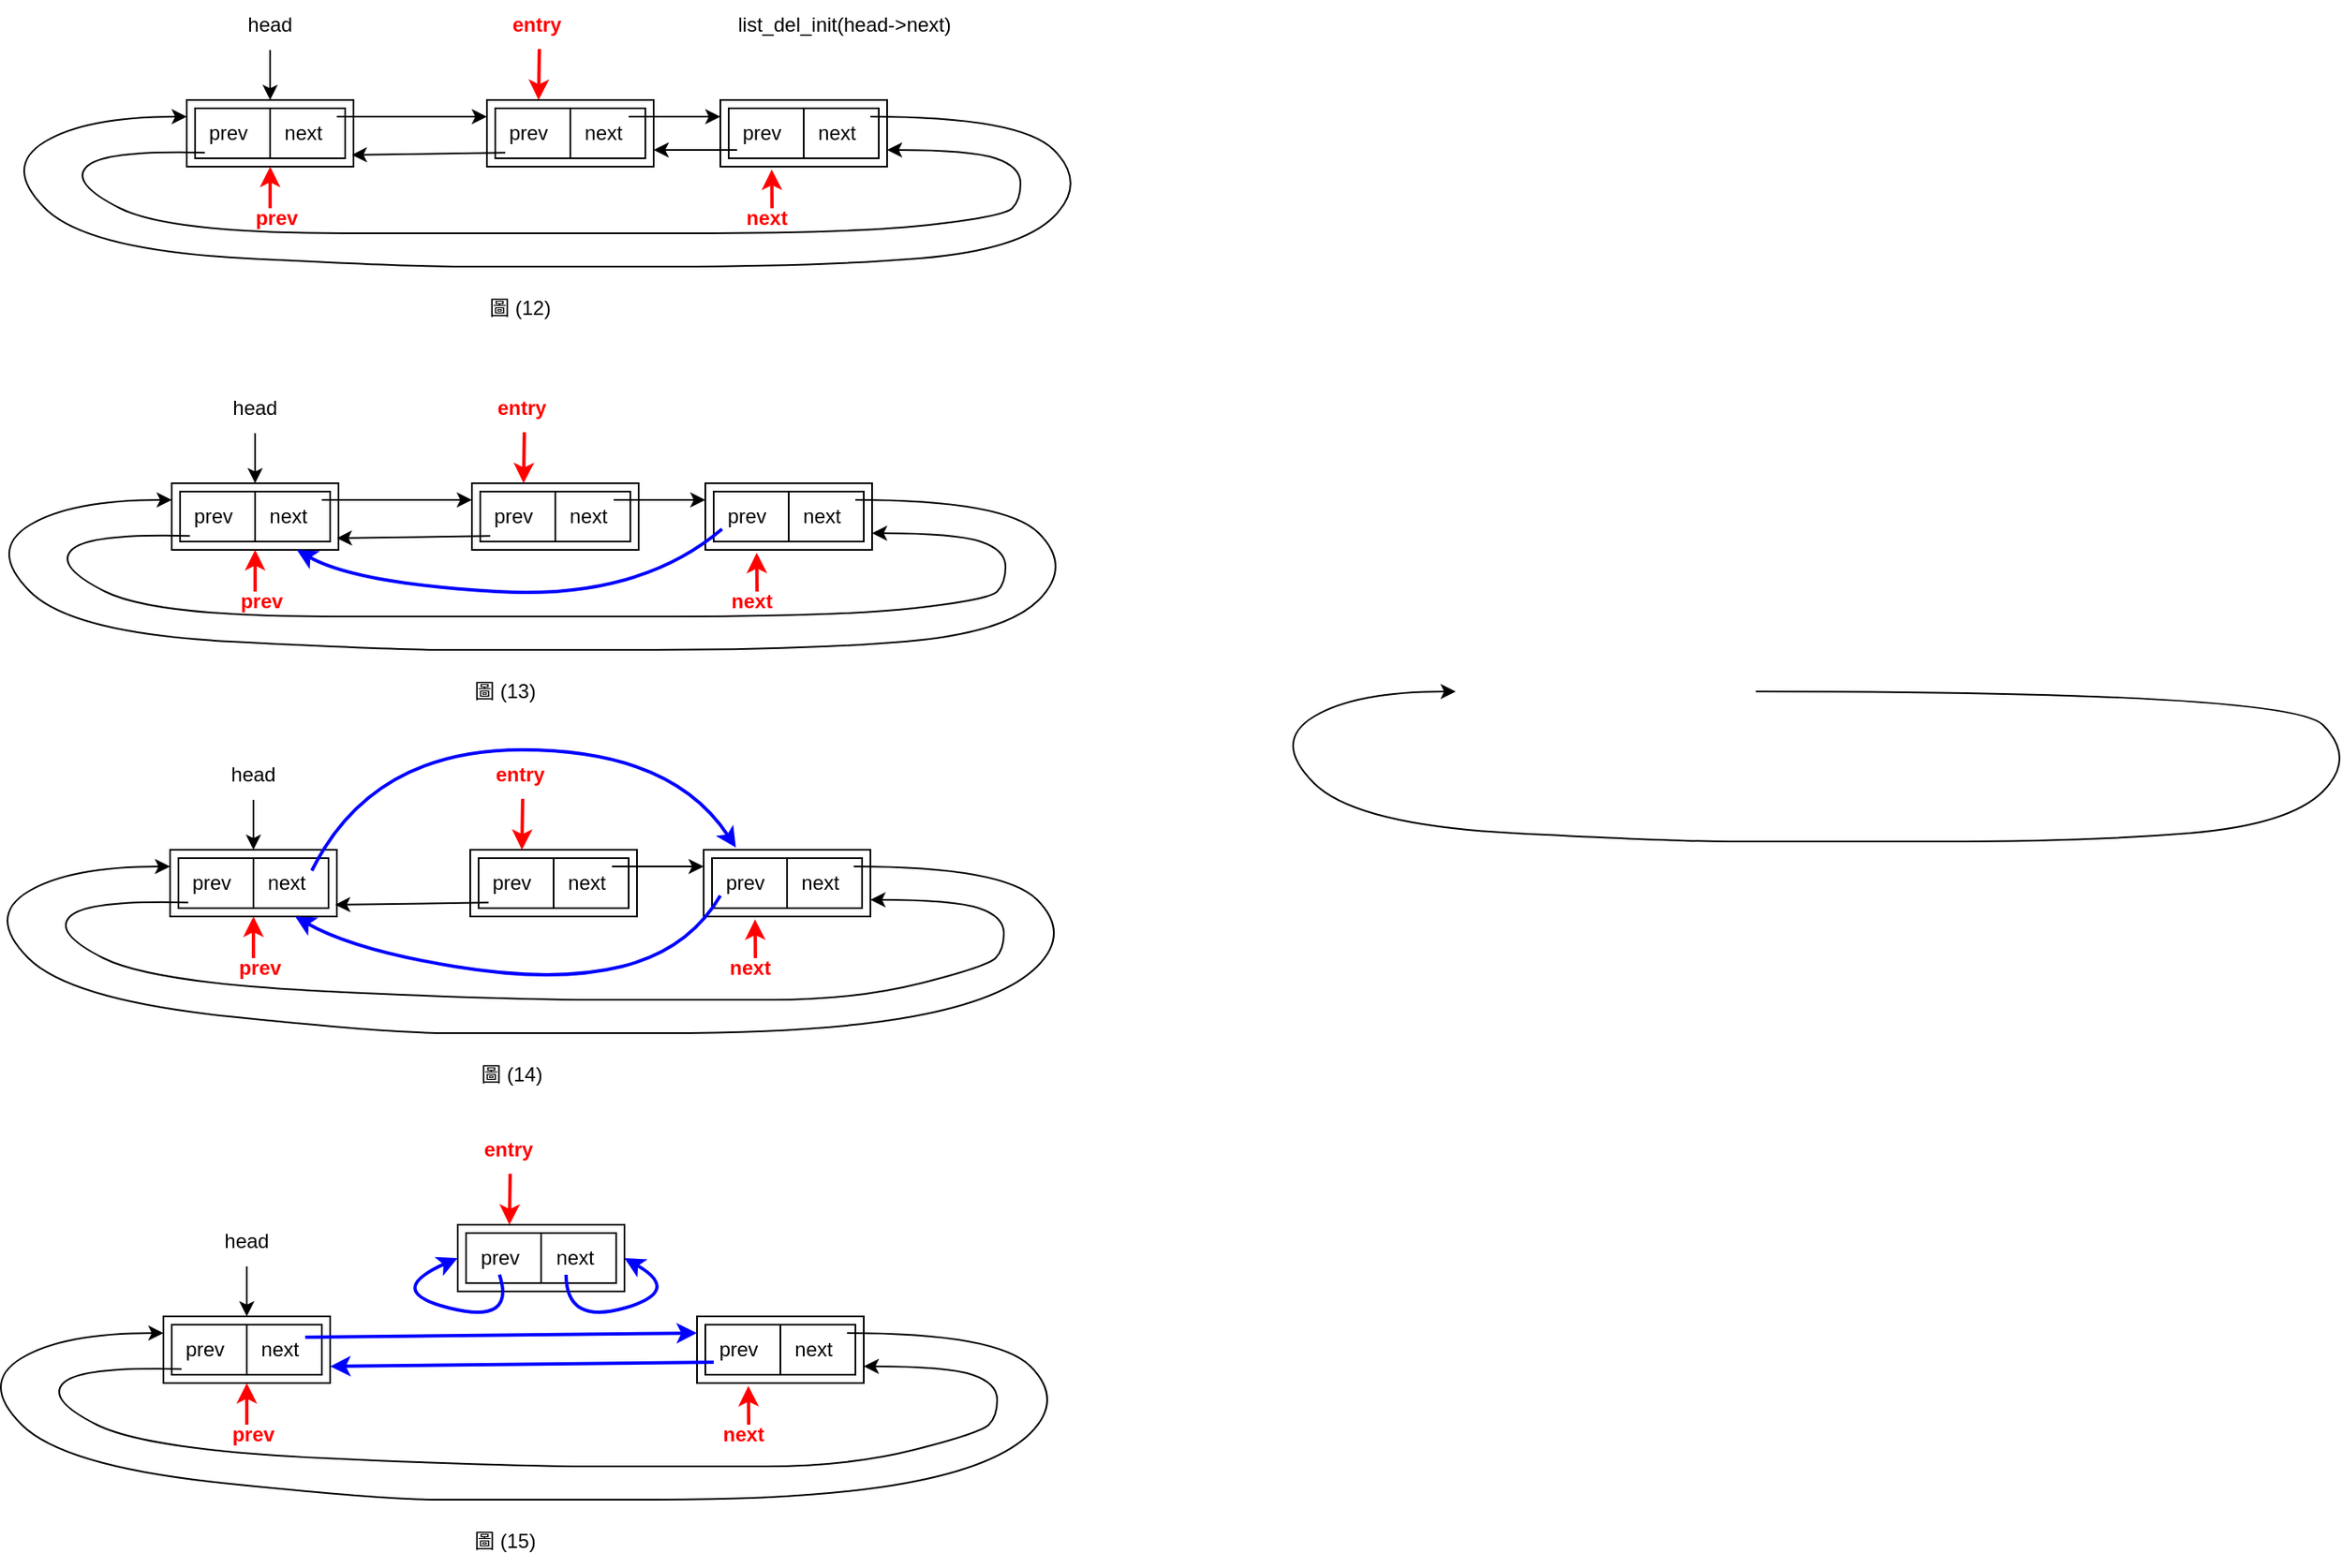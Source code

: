 <mxfile version="20.2.3" type="device"><diagram id="W5h0yVAcadwhPaYmEdNr" name="第 1 页"><mxGraphModel dx="865" dy="449" grid="1" gridSize="10" guides="1" tooltips="1" connect="1" arrows="1" fold="1" page="1" pageScale="1" pageWidth="827" pageHeight="1169" math="0" shadow="0"><root><mxCell id="0"/><mxCell id="1" parent="0"/><mxCell id="ujOswUZxS2Ph0ds_Xubp-6" value="" style="rounded=0;whiteSpace=wrap;html=1;" parent="1" vertex="1"><mxGeometry x="199" y="130" width="100" height="40" as="geometry"/></mxCell><mxCell id="ujOswUZxS2Ph0ds_Xubp-1" value="" style="rounded=0;whiteSpace=wrap;html=1;" parent="1" vertex="1"><mxGeometry x="204" y="135" width="45" height="30" as="geometry"/></mxCell><mxCell id="ujOswUZxS2Ph0ds_Xubp-2" value="prev" style="text;html=1;strokeColor=none;fillColor=none;align=center;verticalAlign=middle;whiteSpace=wrap;rounded=0;" parent="1" vertex="1"><mxGeometry x="209" y="135" width="30" height="30" as="geometry"/></mxCell><mxCell id="ujOswUZxS2Ph0ds_Xubp-5" value="head" style="text;html=1;strokeColor=none;fillColor=none;align=center;verticalAlign=middle;whiteSpace=wrap;rounded=0;" parent="1" vertex="1"><mxGeometry x="219" y="70" width="60" height="30" as="geometry"/></mxCell><mxCell id="ujOswUZxS2Ph0ds_Xubp-7" value="" style="endArrow=classic;html=1;rounded=0;exitX=0.5;exitY=1;exitDx=0;exitDy=0;entryX=0.5;entryY=0;entryDx=0;entryDy=0;" parent="1" source="ujOswUZxS2Ph0ds_Xubp-5" target="ujOswUZxS2Ph0ds_Xubp-6" edge="1"><mxGeometry width="50" height="50" relative="1" as="geometry"><mxPoint x="509" y="260" as="sourcePoint"/><mxPoint x="559" y="210" as="targetPoint"/></mxGeometry></mxCell><mxCell id="ujOswUZxS2Ph0ds_Xubp-8" value="" style="rounded=0;whiteSpace=wrap;html=1;" parent="1" vertex="1"><mxGeometry x="249" y="135" width="45" height="30" as="geometry"/></mxCell><mxCell id="ujOswUZxS2Ph0ds_Xubp-9" value="next" style="text;html=1;strokeColor=none;fillColor=none;align=center;verticalAlign=middle;whiteSpace=wrap;rounded=0;" parent="1" vertex="1"><mxGeometry x="254" y="135" width="30" height="30" as="geometry"/></mxCell><mxCell id="ujOswUZxS2Ph0ds_Xubp-10" value="" style="rounded=0;whiteSpace=wrap;html=1;" parent="1" vertex="1"><mxGeometry x="379" y="130" width="100" height="40" as="geometry"/></mxCell><mxCell id="ujOswUZxS2Ph0ds_Xubp-11" value="" style="rounded=0;whiteSpace=wrap;html=1;" parent="1" vertex="1"><mxGeometry x="384" y="135" width="45" height="30" as="geometry"/></mxCell><mxCell id="ujOswUZxS2Ph0ds_Xubp-12" value="prev" style="text;html=1;strokeColor=none;fillColor=none;align=center;verticalAlign=middle;whiteSpace=wrap;rounded=0;" parent="1" vertex="1"><mxGeometry x="389" y="135" width="30" height="30" as="geometry"/></mxCell><mxCell id="ujOswUZxS2Ph0ds_Xubp-13" value="" style="rounded=0;whiteSpace=wrap;html=1;" parent="1" vertex="1"><mxGeometry x="429" y="135" width="45" height="30" as="geometry"/></mxCell><mxCell id="ujOswUZxS2Ph0ds_Xubp-14" value="next" style="text;html=1;strokeColor=none;fillColor=none;align=center;verticalAlign=middle;whiteSpace=wrap;rounded=0;" parent="1" vertex="1"><mxGeometry x="434" y="135" width="30" height="30" as="geometry"/></mxCell><mxCell id="ujOswUZxS2Ph0ds_Xubp-17" value="" style="rounded=0;whiteSpace=wrap;html=1;" parent="1" vertex="1"><mxGeometry x="519" y="130" width="100" height="40" as="geometry"/></mxCell><mxCell id="ujOswUZxS2Ph0ds_Xubp-18" value="" style="rounded=0;whiteSpace=wrap;html=1;" parent="1" vertex="1"><mxGeometry x="524" y="135" width="45" height="30" as="geometry"/></mxCell><mxCell id="ujOswUZxS2Ph0ds_Xubp-19" value="prev" style="text;html=1;strokeColor=none;fillColor=none;align=center;verticalAlign=middle;whiteSpace=wrap;rounded=0;" parent="1" vertex="1"><mxGeometry x="529" y="135" width="30" height="30" as="geometry"/></mxCell><mxCell id="ujOswUZxS2Ph0ds_Xubp-20" value="" style="rounded=0;whiteSpace=wrap;html=1;" parent="1" vertex="1"><mxGeometry x="569" y="135" width="45" height="30" as="geometry"/></mxCell><mxCell id="ujOswUZxS2Ph0ds_Xubp-21" value="next" style="text;html=1;strokeColor=none;fillColor=none;align=center;verticalAlign=middle;whiteSpace=wrap;rounded=0;" parent="1" vertex="1"><mxGeometry x="574" y="135" width="30" height="30" as="geometry"/></mxCell><mxCell id="ujOswUZxS2Ph0ds_Xubp-25" value="" style="endArrow=classic;html=1;rounded=0;" parent="1" edge="1"><mxGeometry width="50" height="50" relative="1" as="geometry"><mxPoint x="289" y="140" as="sourcePoint"/><mxPoint x="379" y="140" as="targetPoint"/></mxGeometry></mxCell><mxCell id="ujOswUZxS2Ph0ds_Xubp-26" value="" style="endArrow=classic;html=1;rounded=0;" parent="1" edge="1"><mxGeometry width="50" height="50" relative="1" as="geometry"><mxPoint x="464" y="140" as="sourcePoint"/><mxPoint x="519" y="140" as="targetPoint"/></mxGeometry></mxCell><mxCell id="ujOswUZxS2Ph0ds_Xubp-27" value="" style="endArrow=classic;html=1;rounded=0;entryX=0.99;entryY=0.825;entryDx=0;entryDy=0;entryPerimeter=0;exitX=0.033;exitY=0.889;exitDx=0;exitDy=0;exitPerimeter=0;" parent="1" source="ujOswUZxS2Ph0ds_Xubp-12" target="ujOswUZxS2Ph0ds_Xubp-6" edge="1"><mxGeometry width="50" height="50" relative="1" as="geometry"><mxPoint x="379" y="140" as="sourcePoint"/><mxPoint x="429" y="90" as="targetPoint"/></mxGeometry></mxCell><mxCell id="ujOswUZxS2Ph0ds_Xubp-30" value="" style="endArrow=classic;html=1;rounded=0;entryX=1;entryY=0.75;entryDx=0;entryDy=0;exitX=0;exitY=0.833;exitDx=0;exitDy=0;exitPerimeter=0;" parent="1" source="ujOswUZxS2Ph0ds_Xubp-19" target="ujOswUZxS2Ph0ds_Xubp-10" edge="1"><mxGeometry width="50" height="50" relative="1" as="geometry"><mxPoint x="379" y="140" as="sourcePoint"/><mxPoint x="429" y="90" as="targetPoint"/></mxGeometry></mxCell><mxCell id="ujOswUZxS2Ph0ds_Xubp-31" value="" style="curved=1;endArrow=classic;html=1;rounded=0;exitX=0.889;exitY=0.167;exitDx=0;exitDy=0;exitPerimeter=0;entryX=0;entryY=0.25;entryDx=0;entryDy=0;" parent="1" source="ujOswUZxS2Ph0ds_Xubp-20" target="ujOswUZxS2Ph0ds_Xubp-6" edge="1"><mxGeometry width="50" height="50" relative="1" as="geometry"><mxPoint x="379" y="140" as="sourcePoint"/><mxPoint x="429" y="90" as="targetPoint"/><Array as="points"><mxPoint x="699" y="140"/><mxPoint x="739" y="180"/><mxPoint x="699" y="220"/><mxPoint x="579" y="230"/><mxPoint x="399" y="230"/><mxPoint x="329" y="230"/><mxPoint x="139" y="220"/><mxPoint x="89" y="170"/><mxPoint x="139" y="140"/></Array></mxGeometry></mxCell><mxCell id="ujOswUZxS2Ph0ds_Xubp-32" value="" style="curved=1;endArrow=classic;html=1;rounded=0;exitX=0.029;exitY=0.886;exitDx=0;exitDy=0;exitPerimeter=0;entryX=1;entryY=0.75;entryDx=0;entryDy=0;" parent="1" source="ujOswUZxS2Ph0ds_Xubp-2" target="ujOswUZxS2Ph0ds_Xubp-17" edge="1"><mxGeometry width="50" height="50" relative="1" as="geometry"><mxPoint x="379" y="70" as="sourcePoint"/><mxPoint x="429" y="20" as="targetPoint"/><Array as="points"><mxPoint x="149" y="160"/><mxPoint x="129" y="180"/><mxPoint x="189" y="210"/><mxPoint x="399" y="210"/><mxPoint x="599" y="210"/><mxPoint x="689" y="200"/><mxPoint x="699" y="190"/><mxPoint x="699" y="170"/><mxPoint x="669" y="160"/></Array></mxGeometry></mxCell><mxCell id="ujOswUZxS2Ph0ds_Xubp-33" value="圖 (12)" style="text;html=1;strokeColor=none;fillColor=none;align=center;verticalAlign=middle;whiteSpace=wrap;rounded=0;" parent="1" vertex="1"><mxGeometry x="369" y="240" width="60" height="30" as="geometry"/></mxCell><mxCell id="ujOswUZxS2Ph0ds_Xubp-230" value="" style="curved=1;endArrow=classic;html=1;rounded=0;exitX=0.889;exitY=0.167;exitDx=0;exitDy=0;exitPerimeter=0;entryX=0;entryY=0.25;entryDx=0;entryDy=0;" parent="1" source="ujOswUZxS2Ph0ds_Xubp-223" edge="1"><mxGeometry width="50" height="50" relative="1" as="geometry"><mxPoint x="1140" y="485" as="sourcePoint"/><mxPoint x="960" y="485" as="targetPoint"/><Array as="points"><mxPoint x="1460" y="485"/><mxPoint x="1500" y="525"/><mxPoint x="1460" y="565"/><mxPoint x="1340" y="575"/><mxPoint x="1160" y="575"/><mxPoint x="1090" y="575"/><mxPoint x="900" y="565"/><mxPoint x="850" y="515"/><mxPoint x="900" y="485"/></Array></mxGeometry></mxCell><mxCell id="tmZPpypBwJHdETyt1OTC-1" value="&lt;font color=&quot;#ff0000&quot;&gt;&lt;b&gt;entry&lt;/b&gt;&lt;/font&gt;" style="text;html=1;strokeColor=none;fillColor=none;align=center;verticalAlign=middle;whiteSpace=wrap;rounded=0;" vertex="1" parent="1"><mxGeometry x="379" y="70" width="60" height="30" as="geometry"/></mxCell><mxCell id="tmZPpypBwJHdETyt1OTC-2" value="" style="endArrow=classic;html=1;rounded=0;fontColor=#FF0000;strokeWidth=2;strokeColor=#FF0000;exitX=0.524;exitY=0.98;exitDx=0;exitDy=0;exitPerimeter=0;" edge="1" parent="1" source="tmZPpypBwJHdETyt1OTC-1"><mxGeometry width="50" height="50" relative="1" as="geometry"><mxPoint x="340" y="140" as="sourcePoint"/><mxPoint x="410" y="130" as="targetPoint"/></mxGeometry></mxCell><mxCell id="tmZPpypBwJHdETyt1OTC-33" value="&lt;font color=&quot;#ff0000&quot;&gt;&lt;b&gt;prev&lt;/b&gt;&lt;/font&gt;" style="text;html=1;strokeColor=none;fillColor=none;align=center;verticalAlign=middle;whiteSpace=wrap;rounded=0;" vertex="1" parent="1"><mxGeometry x="223" y="186" width="60" height="30" as="geometry"/></mxCell><mxCell id="tmZPpypBwJHdETyt1OTC-34" value="" style="endArrow=classic;html=1;rounded=0;fontColor=#FF0000;strokeColor=#FF0000;strokeWidth=2;entryX=0.5;entryY=1;entryDx=0;entryDy=0;" edge="1" parent="1" target="ujOswUZxS2Ph0ds_Xubp-6"><mxGeometry width="50" height="50" relative="1" as="geometry"><mxPoint x="249" y="195" as="sourcePoint"/><mxPoint x="390" y="170" as="targetPoint"/></mxGeometry></mxCell><mxCell id="tmZPpypBwJHdETyt1OTC-35" value="&lt;font color=&quot;#ff0000&quot;&gt;&lt;b&gt;next&lt;/b&gt;&lt;/font&gt;" style="text;html=1;strokeColor=none;fillColor=none;align=center;verticalAlign=middle;whiteSpace=wrap;rounded=0;" vertex="1" parent="1"><mxGeometry x="516.5" y="186" width="60" height="30" as="geometry"/></mxCell><mxCell id="tmZPpypBwJHdETyt1OTC-36" value="" style="endArrow=classic;html=1;rounded=0;fontColor=#FF0000;strokeColor=#FF0000;strokeWidth=2;entryX=0.308;entryY=1.044;entryDx=0;entryDy=0;entryPerimeter=0;" edge="1" parent="1" target="ujOswUZxS2Ph0ds_Xubp-17"><mxGeometry width="50" height="50" relative="1" as="geometry"><mxPoint x="550" y="195" as="sourcePoint"/><mxPoint x="340" y="130" as="targetPoint"/></mxGeometry></mxCell><mxCell id="tmZPpypBwJHdETyt1OTC-37" value="" style="rounded=0;whiteSpace=wrap;html=1;" vertex="1" parent="1"><mxGeometry x="190" y="360" width="100" height="40" as="geometry"/></mxCell><mxCell id="tmZPpypBwJHdETyt1OTC-38" value="" style="rounded=0;whiteSpace=wrap;html=1;" vertex="1" parent="1"><mxGeometry x="195" y="365" width="45" height="30" as="geometry"/></mxCell><mxCell id="tmZPpypBwJHdETyt1OTC-39" value="prev" style="text;html=1;strokeColor=none;fillColor=none;align=center;verticalAlign=middle;whiteSpace=wrap;rounded=0;" vertex="1" parent="1"><mxGeometry x="200" y="365" width="30" height="30" as="geometry"/></mxCell><mxCell id="tmZPpypBwJHdETyt1OTC-40" value="head" style="text;html=1;strokeColor=none;fillColor=none;align=center;verticalAlign=middle;whiteSpace=wrap;rounded=0;" vertex="1" parent="1"><mxGeometry x="210" y="300" width="60" height="30" as="geometry"/></mxCell><mxCell id="tmZPpypBwJHdETyt1OTC-41" value="" style="endArrow=classic;html=1;rounded=0;exitX=0.5;exitY=1;exitDx=0;exitDy=0;entryX=0.5;entryY=0;entryDx=0;entryDy=0;" edge="1" source="tmZPpypBwJHdETyt1OTC-40" target="tmZPpypBwJHdETyt1OTC-37" parent="1"><mxGeometry width="50" height="50" relative="1" as="geometry"><mxPoint x="500" y="490" as="sourcePoint"/><mxPoint x="550" y="440" as="targetPoint"/></mxGeometry></mxCell><mxCell id="tmZPpypBwJHdETyt1OTC-42" value="" style="rounded=0;whiteSpace=wrap;html=1;" vertex="1" parent="1"><mxGeometry x="240" y="365" width="45" height="30" as="geometry"/></mxCell><mxCell id="tmZPpypBwJHdETyt1OTC-43" value="next" style="text;html=1;strokeColor=none;fillColor=none;align=center;verticalAlign=middle;whiteSpace=wrap;rounded=0;" vertex="1" parent="1"><mxGeometry x="245" y="365" width="30" height="30" as="geometry"/></mxCell><mxCell id="tmZPpypBwJHdETyt1OTC-44" value="" style="rounded=0;whiteSpace=wrap;html=1;" vertex="1" parent="1"><mxGeometry x="370" y="360" width="100" height="40" as="geometry"/></mxCell><mxCell id="tmZPpypBwJHdETyt1OTC-45" value="" style="rounded=0;whiteSpace=wrap;html=1;" vertex="1" parent="1"><mxGeometry x="375" y="365" width="45" height="30" as="geometry"/></mxCell><mxCell id="tmZPpypBwJHdETyt1OTC-46" value="prev" style="text;html=1;strokeColor=none;fillColor=none;align=center;verticalAlign=middle;whiteSpace=wrap;rounded=0;" vertex="1" parent="1"><mxGeometry x="380" y="365" width="30" height="30" as="geometry"/></mxCell><mxCell id="tmZPpypBwJHdETyt1OTC-47" value="" style="rounded=0;whiteSpace=wrap;html=1;" vertex="1" parent="1"><mxGeometry x="420" y="365" width="45" height="30" as="geometry"/></mxCell><mxCell id="tmZPpypBwJHdETyt1OTC-48" value="next" style="text;html=1;strokeColor=none;fillColor=none;align=center;verticalAlign=middle;whiteSpace=wrap;rounded=0;" vertex="1" parent="1"><mxGeometry x="425" y="365" width="30" height="30" as="geometry"/></mxCell><mxCell id="tmZPpypBwJHdETyt1OTC-49" value="" style="rounded=0;whiteSpace=wrap;html=1;" vertex="1" parent="1"><mxGeometry x="510" y="360" width="100" height="40" as="geometry"/></mxCell><mxCell id="tmZPpypBwJHdETyt1OTC-50" value="" style="rounded=0;whiteSpace=wrap;html=1;" vertex="1" parent="1"><mxGeometry x="515" y="365" width="45" height="30" as="geometry"/></mxCell><mxCell id="tmZPpypBwJHdETyt1OTC-51" value="prev" style="text;html=1;strokeColor=none;fillColor=none;align=center;verticalAlign=middle;whiteSpace=wrap;rounded=0;" vertex="1" parent="1"><mxGeometry x="520" y="365" width="30" height="30" as="geometry"/></mxCell><mxCell id="tmZPpypBwJHdETyt1OTC-52" value="" style="rounded=0;whiteSpace=wrap;html=1;" vertex="1" parent="1"><mxGeometry x="560" y="365" width="45" height="30" as="geometry"/></mxCell><mxCell id="tmZPpypBwJHdETyt1OTC-53" value="next" style="text;html=1;strokeColor=none;fillColor=none;align=center;verticalAlign=middle;whiteSpace=wrap;rounded=0;" vertex="1" parent="1"><mxGeometry x="565" y="365" width="30" height="30" as="geometry"/></mxCell><mxCell id="tmZPpypBwJHdETyt1OTC-54" value="" style="endArrow=classic;html=1;rounded=0;" edge="1" parent="1"><mxGeometry width="50" height="50" relative="1" as="geometry"><mxPoint x="280" y="370" as="sourcePoint"/><mxPoint x="370" y="370" as="targetPoint"/></mxGeometry></mxCell><mxCell id="tmZPpypBwJHdETyt1OTC-55" value="" style="endArrow=classic;html=1;rounded=0;" edge="1" parent="1"><mxGeometry width="50" height="50" relative="1" as="geometry"><mxPoint x="455" y="370" as="sourcePoint"/><mxPoint x="510" y="370" as="targetPoint"/></mxGeometry></mxCell><mxCell id="tmZPpypBwJHdETyt1OTC-56" value="" style="endArrow=classic;html=1;rounded=0;entryX=0.99;entryY=0.825;entryDx=0;entryDy=0;entryPerimeter=0;exitX=0.033;exitY=0.889;exitDx=0;exitDy=0;exitPerimeter=0;" edge="1" source="tmZPpypBwJHdETyt1OTC-46" target="tmZPpypBwJHdETyt1OTC-37" parent="1"><mxGeometry width="50" height="50" relative="1" as="geometry"><mxPoint x="370" y="370" as="sourcePoint"/><mxPoint x="420" y="320" as="targetPoint"/></mxGeometry></mxCell><mxCell id="tmZPpypBwJHdETyt1OTC-58" value="" style="curved=1;endArrow=classic;html=1;rounded=0;exitX=0.889;exitY=0.167;exitDx=0;exitDy=0;exitPerimeter=0;entryX=0;entryY=0.25;entryDx=0;entryDy=0;" edge="1" source="tmZPpypBwJHdETyt1OTC-52" target="tmZPpypBwJHdETyt1OTC-37" parent="1"><mxGeometry width="50" height="50" relative="1" as="geometry"><mxPoint x="370" y="370" as="sourcePoint"/><mxPoint x="420" y="320" as="targetPoint"/><Array as="points"><mxPoint x="690" y="370"/><mxPoint x="730" y="410"/><mxPoint x="690" y="450"/><mxPoint x="570" y="460"/><mxPoint x="390" y="460"/><mxPoint x="320" y="460"/><mxPoint x="130" y="450"/><mxPoint x="80" y="400"/><mxPoint x="130" y="370"/></Array></mxGeometry></mxCell><mxCell id="tmZPpypBwJHdETyt1OTC-59" value="" style="curved=1;endArrow=classic;html=1;rounded=0;exitX=0.029;exitY=0.886;exitDx=0;exitDy=0;exitPerimeter=0;entryX=1;entryY=0.75;entryDx=0;entryDy=0;" edge="1" source="tmZPpypBwJHdETyt1OTC-39" target="tmZPpypBwJHdETyt1OTC-49" parent="1"><mxGeometry width="50" height="50" relative="1" as="geometry"><mxPoint x="370" y="300" as="sourcePoint"/><mxPoint x="420" y="250" as="targetPoint"/><Array as="points"><mxPoint x="140" y="390"/><mxPoint x="120" y="410"/><mxPoint x="180" y="440"/><mxPoint x="390" y="440"/><mxPoint x="590" y="440"/><mxPoint x="680" y="430"/><mxPoint x="690" y="420"/><mxPoint x="690" y="400"/><mxPoint x="660" y="390"/></Array></mxGeometry></mxCell><mxCell id="tmZPpypBwJHdETyt1OTC-60" value="圖 (13)" style="text;html=1;strokeColor=none;fillColor=none;align=center;verticalAlign=middle;whiteSpace=wrap;rounded=0;" vertex="1" parent="1"><mxGeometry x="360" y="470" width="60" height="30" as="geometry"/></mxCell><mxCell id="tmZPpypBwJHdETyt1OTC-61" value="&lt;font color=&quot;#ff0000&quot;&gt;&lt;b&gt;entry&lt;/b&gt;&lt;/font&gt;" style="text;html=1;strokeColor=none;fillColor=none;align=center;verticalAlign=middle;whiteSpace=wrap;rounded=0;" vertex="1" parent="1"><mxGeometry x="370" y="300" width="60" height="30" as="geometry"/></mxCell><mxCell id="tmZPpypBwJHdETyt1OTC-62" value="" style="endArrow=classic;html=1;rounded=0;fontColor=#FF0000;strokeWidth=2;strokeColor=#FF0000;exitX=0.524;exitY=0.98;exitDx=0;exitDy=0;exitPerimeter=0;" edge="1" source="tmZPpypBwJHdETyt1OTC-61" parent="1"><mxGeometry width="50" height="50" relative="1" as="geometry"><mxPoint x="331" y="370" as="sourcePoint"/><mxPoint x="401" y="360" as="targetPoint"/></mxGeometry></mxCell><mxCell id="tmZPpypBwJHdETyt1OTC-63" value="&lt;font color=&quot;#ff0000&quot;&gt;&lt;b&gt;prev&lt;/b&gt;&lt;/font&gt;" style="text;html=1;strokeColor=none;fillColor=none;align=center;verticalAlign=middle;whiteSpace=wrap;rounded=0;" vertex="1" parent="1"><mxGeometry x="214" y="416" width="60" height="30" as="geometry"/></mxCell><mxCell id="tmZPpypBwJHdETyt1OTC-64" value="" style="endArrow=classic;html=1;rounded=0;fontColor=#FF0000;strokeColor=#FF0000;strokeWidth=2;entryX=0.5;entryY=1;entryDx=0;entryDy=0;" edge="1" target="tmZPpypBwJHdETyt1OTC-37" parent="1"><mxGeometry width="50" height="50" relative="1" as="geometry"><mxPoint x="240" y="425" as="sourcePoint"/><mxPoint x="381" y="400" as="targetPoint"/></mxGeometry></mxCell><mxCell id="tmZPpypBwJHdETyt1OTC-65" value="&lt;font color=&quot;#ff0000&quot;&gt;&lt;b&gt;next&lt;/b&gt;&lt;/font&gt;" style="text;html=1;strokeColor=none;fillColor=none;align=center;verticalAlign=middle;whiteSpace=wrap;rounded=0;" vertex="1" parent="1"><mxGeometry x="507.5" y="416" width="60" height="30" as="geometry"/></mxCell><mxCell id="tmZPpypBwJHdETyt1OTC-66" value="" style="endArrow=classic;html=1;rounded=0;fontColor=#FF0000;strokeColor=#FF0000;strokeWidth=2;entryX=0.308;entryY=1.044;entryDx=0;entryDy=0;entryPerimeter=0;" edge="1" target="tmZPpypBwJHdETyt1OTC-49" parent="1"><mxGeometry width="50" height="50" relative="1" as="geometry"><mxPoint x="541" y="425" as="sourcePoint"/><mxPoint x="331" y="360" as="targetPoint"/></mxGeometry></mxCell><mxCell id="tmZPpypBwJHdETyt1OTC-67" value="" style="curved=1;endArrow=classic;html=1;rounded=0;fontColor=#FF0000;strokeColor=#0000FF;strokeWidth=2;exitX=0;exitY=0.75;exitDx=0;exitDy=0;entryX=0.75;entryY=1;entryDx=0;entryDy=0;" edge="1" parent="1" source="tmZPpypBwJHdETyt1OTC-51" target="tmZPpypBwJHdETyt1OTC-37"><mxGeometry width="50" height="50" relative="1" as="geometry"><mxPoint x="380" y="460" as="sourcePoint"/><mxPoint x="430" y="410" as="targetPoint"/><Array as="points"><mxPoint x="470" y="430"/><mxPoint x="300" y="420"/></Array></mxGeometry></mxCell><mxCell id="tmZPpypBwJHdETyt1OTC-68" value="" style="rounded=0;whiteSpace=wrap;html=1;" vertex="1" parent="1"><mxGeometry x="189" y="580" width="100" height="40" as="geometry"/></mxCell><mxCell id="tmZPpypBwJHdETyt1OTC-69" value="" style="rounded=0;whiteSpace=wrap;html=1;" vertex="1" parent="1"><mxGeometry x="194" y="585" width="45" height="30" as="geometry"/></mxCell><mxCell id="tmZPpypBwJHdETyt1OTC-70" value="prev" style="text;html=1;strokeColor=none;fillColor=none;align=center;verticalAlign=middle;whiteSpace=wrap;rounded=0;" vertex="1" parent="1"><mxGeometry x="199" y="585" width="30" height="30" as="geometry"/></mxCell><mxCell id="tmZPpypBwJHdETyt1OTC-71" value="head" style="text;html=1;strokeColor=none;fillColor=none;align=center;verticalAlign=middle;whiteSpace=wrap;rounded=0;" vertex="1" parent="1"><mxGeometry x="209" y="520" width="60" height="30" as="geometry"/></mxCell><mxCell id="tmZPpypBwJHdETyt1OTC-72" value="" style="endArrow=classic;html=1;rounded=0;exitX=0.5;exitY=1;exitDx=0;exitDy=0;entryX=0.5;entryY=0;entryDx=0;entryDy=0;" edge="1" source="tmZPpypBwJHdETyt1OTC-71" target="tmZPpypBwJHdETyt1OTC-68" parent="1"><mxGeometry width="50" height="50" relative="1" as="geometry"><mxPoint x="499" y="710" as="sourcePoint"/><mxPoint x="549" y="660" as="targetPoint"/></mxGeometry></mxCell><mxCell id="tmZPpypBwJHdETyt1OTC-73" value="" style="rounded=0;whiteSpace=wrap;html=1;" vertex="1" parent="1"><mxGeometry x="239" y="585" width="45" height="30" as="geometry"/></mxCell><mxCell id="tmZPpypBwJHdETyt1OTC-74" value="next" style="text;html=1;strokeColor=none;fillColor=none;align=center;verticalAlign=middle;whiteSpace=wrap;rounded=0;" vertex="1" parent="1"><mxGeometry x="244" y="585" width="30" height="30" as="geometry"/></mxCell><mxCell id="tmZPpypBwJHdETyt1OTC-75" value="" style="rounded=0;whiteSpace=wrap;html=1;" vertex="1" parent="1"><mxGeometry x="369" y="580" width="100" height="40" as="geometry"/></mxCell><mxCell id="tmZPpypBwJHdETyt1OTC-76" value="" style="rounded=0;whiteSpace=wrap;html=1;" vertex="1" parent="1"><mxGeometry x="374" y="585" width="45" height="30" as="geometry"/></mxCell><mxCell id="tmZPpypBwJHdETyt1OTC-77" value="prev" style="text;html=1;strokeColor=none;fillColor=none;align=center;verticalAlign=middle;whiteSpace=wrap;rounded=0;" vertex="1" parent="1"><mxGeometry x="379" y="585" width="30" height="30" as="geometry"/></mxCell><mxCell id="tmZPpypBwJHdETyt1OTC-78" value="" style="rounded=0;whiteSpace=wrap;html=1;" vertex="1" parent="1"><mxGeometry x="419" y="585" width="45" height="30" as="geometry"/></mxCell><mxCell id="tmZPpypBwJHdETyt1OTC-79" value="next" style="text;html=1;strokeColor=none;fillColor=none;align=center;verticalAlign=middle;whiteSpace=wrap;rounded=0;" vertex="1" parent="1"><mxGeometry x="424" y="585" width="30" height="30" as="geometry"/></mxCell><mxCell id="tmZPpypBwJHdETyt1OTC-80" value="" style="rounded=0;whiteSpace=wrap;html=1;" vertex="1" parent="1"><mxGeometry x="509" y="580" width="100" height="40" as="geometry"/></mxCell><mxCell id="tmZPpypBwJHdETyt1OTC-81" value="" style="rounded=0;whiteSpace=wrap;html=1;" vertex="1" parent="1"><mxGeometry x="514" y="585" width="45" height="30" as="geometry"/></mxCell><mxCell id="tmZPpypBwJHdETyt1OTC-82" value="prev" style="text;html=1;strokeColor=none;fillColor=none;align=center;verticalAlign=middle;whiteSpace=wrap;rounded=0;" vertex="1" parent="1"><mxGeometry x="519" y="585" width="30" height="30" as="geometry"/></mxCell><mxCell id="tmZPpypBwJHdETyt1OTC-83" value="" style="rounded=0;whiteSpace=wrap;html=1;" vertex="1" parent="1"><mxGeometry x="559" y="585" width="45" height="30" as="geometry"/></mxCell><mxCell id="tmZPpypBwJHdETyt1OTC-84" value="next" style="text;html=1;strokeColor=none;fillColor=none;align=center;verticalAlign=middle;whiteSpace=wrap;rounded=0;" vertex="1" parent="1"><mxGeometry x="564" y="585" width="30" height="30" as="geometry"/></mxCell><mxCell id="tmZPpypBwJHdETyt1OTC-86" value="" style="endArrow=classic;html=1;rounded=0;" edge="1" parent="1"><mxGeometry width="50" height="50" relative="1" as="geometry"><mxPoint x="454" y="590" as="sourcePoint"/><mxPoint x="509" y="590" as="targetPoint"/></mxGeometry></mxCell><mxCell id="tmZPpypBwJHdETyt1OTC-87" value="" style="endArrow=classic;html=1;rounded=0;entryX=0.99;entryY=0.825;entryDx=0;entryDy=0;entryPerimeter=0;exitX=0.033;exitY=0.889;exitDx=0;exitDy=0;exitPerimeter=0;" edge="1" source="tmZPpypBwJHdETyt1OTC-77" target="tmZPpypBwJHdETyt1OTC-68" parent="1"><mxGeometry width="50" height="50" relative="1" as="geometry"><mxPoint x="369" y="590" as="sourcePoint"/><mxPoint x="419" y="540" as="targetPoint"/></mxGeometry></mxCell><mxCell id="tmZPpypBwJHdETyt1OTC-88" value="" style="curved=1;endArrow=classic;html=1;rounded=0;exitX=0.889;exitY=0.167;exitDx=0;exitDy=0;exitPerimeter=0;entryX=0;entryY=0.25;entryDx=0;entryDy=0;" edge="1" source="tmZPpypBwJHdETyt1OTC-83" target="tmZPpypBwJHdETyt1OTC-68" parent="1"><mxGeometry width="50" height="50" relative="1" as="geometry"><mxPoint x="369" y="590" as="sourcePoint"/><mxPoint x="419" y="540" as="targetPoint"/><Array as="points"><mxPoint x="689" y="590"/><mxPoint x="729" y="630"/><mxPoint x="689" y="670"/><mxPoint x="580" y="690"/><mxPoint x="390" y="690"/><mxPoint x="320" y="690"/><mxPoint x="129" y="670"/><mxPoint x="79" y="620"/><mxPoint x="129" y="590"/></Array></mxGeometry></mxCell><mxCell id="tmZPpypBwJHdETyt1OTC-89" value="" style="curved=1;endArrow=classic;html=1;rounded=0;exitX=0.029;exitY=0.886;exitDx=0;exitDy=0;exitPerimeter=0;entryX=1;entryY=0.75;entryDx=0;entryDy=0;" edge="1" source="tmZPpypBwJHdETyt1OTC-70" target="tmZPpypBwJHdETyt1OTC-80" parent="1"><mxGeometry width="50" height="50" relative="1" as="geometry"><mxPoint x="369" y="520" as="sourcePoint"/><mxPoint x="419" y="470" as="targetPoint"/><Array as="points"><mxPoint x="139" y="610"/><mxPoint x="119" y="630"/><mxPoint x="179" y="660"/><mxPoint x="389" y="670"/><mxPoint x="500" y="670"/><mxPoint x="600" y="670"/><mxPoint x="679" y="650"/><mxPoint x="689" y="640"/><mxPoint x="689" y="620"/><mxPoint x="659" y="610"/></Array></mxGeometry></mxCell><mxCell id="tmZPpypBwJHdETyt1OTC-90" value="圖 (14)" style="text;html=1;strokeColor=none;fillColor=none;align=center;verticalAlign=middle;whiteSpace=wrap;rounded=0;" vertex="1" parent="1"><mxGeometry x="364" y="700" width="60" height="30" as="geometry"/></mxCell><mxCell id="tmZPpypBwJHdETyt1OTC-91" value="&lt;font color=&quot;#ff0000&quot;&gt;&lt;b&gt;entry&lt;/b&gt;&lt;/font&gt;" style="text;html=1;strokeColor=none;fillColor=none;align=center;verticalAlign=middle;whiteSpace=wrap;rounded=0;" vertex="1" parent="1"><mxGeometry x="369" y="520" width="60" height="30" as="geometry"/></mxCell><mxCell id="tmZPpypBwJHdETyt1OTC-92" value="" style="endArrow=classic;html=1;rounded=0;fontColor=#FF0000;strokeWidth=2;strokeColor=#FF0000;exitX=0.524;exitY=0.98;exitDx=0;exitDy=0;exitPerimeter=0;" edge="1" source="tmZPpypBwJHdETyt1OTC-91" parent="1"><mxGeometry width="50" height="50" relative="1" as="geometry"><mxPoint x="330" y="590" as="sourcePoint"/><mxPoint x="400" y="580" as="targetPoint"/></mxGeometry></mxCell><mxCell id="tmZPpypBwJHdETyt1OTC-93" value="&lt;font color=&quot;#ff0000&quot;&gt;&lt;b&gt;prev&lt;/b&gt;&lt;/font&gt;" style="text;html=1;strokeColor=none;fillColor=none;align=center;verticalAlign=middle;whiteSpace=wrap;rounded=0;" vertex="1" parent="1"><mxGeometry x="213" y="636" width="60" height="30" as="geometry"/></mxCell><mxCell id="tmZPpypBwJHdETyt1OTC-94" value="" style="endArrow=classic;html=1;rounded=0;fontColor=#FF0000;strokeColor=#FF0000;strokeWidth=2;entryX=0.5;entryY=1;entryDx=0;entryDy=0;" edge="1" target="tmZPpypBwJHdETyt1OTC-68" parent="1"><mxGeometry width="50" height="50" relative="1" as="geometry"><mxPoint x="239" y="645" as="sourcePoint"/><mxPoint x="380" y="620" as="targetPoint"/></mxGeometry></mxCell><mxCell id="tmZPpypBwJHdETyt1OTC-95" value="&lt;font color=&quot;#ff0000&quot;&gt;&lt;b&gt;next&lt;/b&gt;&lt;/font&gt;" style="text;html=1;strokeColor=none;fillColor=none;align=center;verticalAlign=middle;whiteSpace=wrap;rounded=0;" vertex="1" parent="1"><mxGeometry x="506.5" y="636" width="60" height="30" as="geometry"/></mxCell><mxCell id="tmZPpypBwJHdETyt1OTC-96" value="" style="endArrow=classic;html=1;rounded=0;fontColor=#FF0000;strokeColor=#FF0000;strokeWidth=2;entryX=0.308;entryY=1.044;entryDx=0;entryDy=0;entryPerimeter=0;" edge="1" target="tmZPpypBwJHdETyt1OTC-80" parent="1"><mxGeometry width="50" height="50" relative="1" as="geometry"><mxPoint x="540" y="645" as="sourcePoint"/><mxPoint x="330" y="580" as="targetPoint"/></mxGeometry></mxCell><mxCell id="tmZPpypBwJHdETyt1OTC-97" value="" style="curved=1;endArrow=classic;html=1;rounded=0;fontColor=#FF0000;strokeColor=#0000FF;strokeWidth=2;exitX=0;exitY=0.75;exitDx=0;exitDy=0;entryX=0.75;entryY=1;entryDx=0;entryDy=0;" edge="1" source="tmZPpypBwJHdETyt1OTC-82" target="tmZPpypBwJHdETyt1OTC-68" parent="1"><mxGeometry width="50" height="50" relative="1" as="geometry"><mxPoint x="379" y="680" as="sourcePoint"/><mxPoint x="429" y="630" as="targetPoint"/><Array as="points"><mxPoint x="500" y="640"/><mxPoint x="420" y="660"/><mxPoint x="299" y="640"/></Array></mxGeometry></mxCell><mxCell id="tmZPpypBwJHdETyt1OTC-98" value="" style="curved=1;endArrow=classic;html=1;rounded=0;fontColor=#FF0000;strokeColor=#0000FF;strokeWidth=2;exitX=1;exitY=0.25;exitDx=0;exitDy=0;entryX=0.193;entryY=-0.033;entryDx=0;entryDy=0;entryPerimeter=0;" edge="1" parent="1" source="tmZPpypBwJHdETyt1OTC-74" target="tmZPpypBwJHdETyt1OTC-80"><mxGeometry width="50" height="50" relative="1" as="geometry"><mxPoint x="380" y="710" as="sourcePoint"/><mxPoint x="430" y="660" as="targetPoint"/><Array as="points"><mxPoint x="310" y="520"/><mxPoint x="490" y="520"/></Array></mxGeometry></mxCell><mxCell id="tmZPpypBwJHdETyt1OTC-99" value="" style="rounded=0;whiteSpace=wrap;html=1;" vertex="1" parent="1"><mxGeometry x="185" y="860" width="100" height="40" as="geometry"/></mxCell><mxCell id="tmZPpypBwJHdETyt1OTC-100" value="" style="rounded=0;whiteSpace=wrap;html=1;" vertex="1" parent="1"><mxGeometry x="190" y="865" width="45" height="30" as="geometry"/></mxCell><mxCell id="tmZPpypBwJHdETyt1OTC-101" value="prev" style="text;html=1;strokeColor=none;fillColor=none;align=center;verticalAlign=middle;whiteSpace=wrap;rounded=0;" vertex="1" parent="1"><mxGeometry x="195" y="865" width="30" height="30" as="geometry"/></mxCell><mxCell id="tmZPpypBwJHdETyt1OTC-102" value="head" style="text;html=1;strokeColor=none;fillColor=none;align=center;verticalAlign=middle;whiteSpace=wrap;rounded=0;" vertex="1" parent="1"><mxGeometry x="205" y="800" width="60" height="30" as="geometry"/></mxCell><mxCell id="tmZPpypBwJHdETyt1OTC-103" value="" style="endArrow=classic;html=1;rounded=0;exitX=0.5;exitY=1;exitDx=0;exitDy=0;entryX=0.5;entryY=0;entryDx=0;entryDy=0;" edge="1" source="tmZPpypBwJHdETyt1OTC-102" target="tmZPpypBwJHdETyt1OTC-99" parent="1"><mxGeometry width="50" height="50" relative="1" as="geometry"><mxPoint x="495" y="990" as="sourcePoint"/><mxPoint x="545" y="940" as="targetPoint"/></mxGeometry></mxCell><mxCell id="tmZPpypBwJHdETyt1OTC-104" value="" style="rounded=0;whiteSpace=wrap;html=1;" vertex="1" parent="1"><mxGeometry x="235" y="865" width="45" height="30" as="geometry"/></mxCell><mxCell id="tmZPpypBwJHdETyt1OTC-105" value="next" style="text;html=1;strokeColor=none;fillColor=none;align=center;verticalAlign=middle;whiteSpace=wrap;rounded=0;" vertex="1" parent="1"><mxGeometry x="240" y="865" width="30" height="30" as="geometry"/></mxCell><mxCell id="tmZPpypBwJHdETyt1OTC-106" value="" style="rounded=0;whiteSpace=wrap;html=1;" vertex="1" parent="1"><mxGeometry x="361.5" y="805" width="100" height="40" as="geometry"/></mxCell><mxCell id="tmZPpypBwJHdETyt1OTC-107" value="" style="rounded=0;whiteSpace=wrap;html=1;" vertex="1" parent="1"><mxGeometry x="366.5" y="810" width="45" height="30" as="geometry"/></mxCell><mxCell id="tmZPpypBwJHdETyt1OTC-108" value="prev" style="text;html=1;strokeColor=none;fillColor=none;align=center;verticalAlign=middle;whiteSpace=wrap;rounded=0;" vertex="1" parent="1"><mxGeometry x="371.5" y="810" width="30" height="30" as="geometry"/></mxCell><mxCell id="tmZPpypBwJHdETyt1OTC-109" value="" style="rounded=0;whiteSpace=wrap;html=1;" vertex="1" parent="1"><mxGeometry x="411.5" y="810" width="45" height="30" as="geometry"/></mxCell><mxCell id="tmZPpypBwJHdETyt1OTC-110" value="next" style="text;html=1;strokeColor=none;fillColor=none;align=center;verticalAlign=middle;whiteSpace=wrap;rounded=0;" vertex="1" parent="1"><mxGeometry x="416.5" y="810" width="30" height="30" as="geometry"/></mxCell><mxCell id="tmZPpypBwJHdETyt1OTC-111" value="" style="rounded=0;whiteSpace=wrap;html=1;" vertex="1" parent="1"><mxGeometry x="505" y="860" width="100" height="40" as="geometry"/></mxCell><mxCell id="tmZPpypBwJHdETyt1OTC-112" value="" style="rounded=0;whiteSpace=wrap;html=1;" vertex="1" parent="1"><mxGeometry x="510" y="865" width="45" height="30" as="geometry"/></mxCell><mxCell id="tmZPpypBwJHdETyt1OTC-113" value="prev" style="text;html=1;strokeColor=none;fillColor=none;align=center;verticalAlign=middle;whiteSpace=wrap;rounded=0;" vertex="1" parent="1"><mxGeometry x="515" y="865" width="30" height="30" as="geometry"/></mxCell><mxCell id="tmZPpypBwJHdETyt1OTC-114" value="" style="rounded=0;whiteSpace=wrap;html=1;" vertex="1" parent="1"><mxGeometry x="555" y="865" width="45" height="30" as="geometry"/></mxCell><mxCell id="tmZPpypBwJHdETyt1OTC-115" value="next" style="text;html=1;strokeColor=none;fillColor=none;align=center;verticalAlign=middle;whiteSpace=wrap;rounded=0;" vertex="1" parent="1"><mxGeometry x="560" y="865" width="30" height="30" as="geometry"/></mxCell><mxCell id="tmZPpypBwJHdETyt1OTC-118" value="" style="curved=1;endArrow=classic;html=1;rounded=0;exitX=0.889;exitY=0.167;exitDx=0;exitDy=0;exitPerimeter=0;entryX=0;entryY=0.25;entryDx=0;entryDy=0;" edge="1" source="tmZPpypBwJHdETyt1OTC-114" target="tmZPpypBwJHdETyt1OTC-99" parent="1"><mxGeometry width="50" height="50" relative="1" as="geometry"><mxPoint x="365" y="870" as="sourcePoint"/><mxPoint x="415" y="820" as="targetPoint"/><Array as="points"><mxPoint x="685" y="870"/><mxPoint x="725" y="910"/><mxPoint x="685" y="950"/><mxPoint x="576" y="970"/><mxPoint x="386" y="970"/><mxPoint x="316" y="970"/><mxPoint x="125" y="950"/><mxPoint x="75" y="900"/><mxPoint x="125" y="870"/></Array></mxGeometry></mxCell><mxCell id="tmZPpypBwJHdETyt1OTC-119" value="" style="curved=1;endArrow=classic;html=1;rounded=0;exitX=0.029;exitY=0.886;exitDx=0;exitDy=0;exitPerimeter=0;entryX=1;entryY=0.75;entryDx=0;entryDy=0;" edge="1" source="tmZPpypBwJHdETyt1OTC-101" target="tmZPpypBwJHdETyt1OTC-111" parent="1"><mxGeometry width="50" height="50" relative="1" as="geometry"><mxPoint x="365" y="800" as="sourcePoint"/><mxPoint x="415" y="750" as="targetPoint"/><Array as="points"><mxPoint x="135" y="890"/><mxPoint x="115" y="910"/><mxPoint x="175" y="940"/><mxPoint x="385" y="950"/><mxPoint x="496" y="950"/><mxPoint x="596" y="950"/><mxPoint x="675" y="930"/><mxPoint x="685" y="920"/><mxPoint x="685" y="900"/><mxPoint x="655" y="890"/></Array></mxGeometry></mxCell><mxCell id="tmZPpypBwJHdETyt1OTC-120" value="圖 (15)" style="text;html=1;strokeColor=none;fillColor=none;align=center;verticalAlign=middle;whiteSpace=wrap;rounded=0;" vertex="1" parent="1"><mxGeometry x="360" y="980" width="60" height="30" as="geometry"/></mxCell><mxCell id="tmZPpypBwJHdETyt1OTC-121" value="&lt;font color=&quot;#ff0000&quot;&gt;&lt;b&gt;entry&lt;/b&gt;&lt;/font&gt;" style="text;html=1;strokeColor=none;fillColor=none;align=center;verticalAlign=middle;whiteSpace=wrap;rounded=0;" vertex="1" parent="1"><mxGeometry x="361.5" y="745" width="60" height="30" as="geometry"/></mxCell><mxCell id="tmZPpypBwJHdETyt1OTC-122" value="" style="endArrow=classic;html=1;rounded=0;fontColor=#FF0000;strokeWidth=2;strokeColor=#FF0000;exitX=0.524;exitY=0.98;exitDx=0;exitDy=0;exitPerimeter=0;" edge="1" source="tmZPpypBwJHdETyt1OTC-121" parent="1"><mxGeometry width="50" height="50" relative="1" as="geometry"><mxPoint x="322.5" y="815" as="sourcePoint"/><mxPoint x="392.5" y="805" as="targetPoint"/></mxGeometry></mxCell><mxCell id="tmZPpypBwJHdETyt1OTC-123" value="&lt;font color=&quot;#ff0000&quot;&gt;&lt;b&gt;prev&lt;/b&gt;&lt;/font&gt;" style="text;html=1;strokeColor=none;fillColor=none;align=center;verticalAlign=middle;whiteSpace=wrap;rounded=0;" vertex="1" parent="1"><mxGeometry x="209" y="916" width="60" height="30" as="geometry"/></mxCell><mxCell id="tmZPpypBwJHdETyt1OTC-124" value="" style="endArrow=classic;html=1;rounded=0;fontColor=#FF0000;strokeColor=#FF0000;strokeWidth=2;entryX=0.5;entryY=1;entryDx=0;entryDy=0;" edge="1" target="tmZPpypBwJHdETyt1OTC-99" parent="1"><mxGeometry width="50" height="50" relative="1" as="geometry"><mxPoint x="235" y="925" as="sourcePoint"/><mxPoint x="376" y="900" as="targetPoint"/></mxGeometry></mxCell><mxCell id="tmZPpypBwJHdETyt1OTC-125" value="&lt;font color=&quot;#ff0000&quot;&gt;&lt;b&gt;next&lt;/b&gt;&lt;/font&gt;" style="text;html=1;strokeColor=none;fillColor=none;align=center;verticalAlign=middle;whiteSpace=wrap;rounded=0;" vertex="1" parent="1"><mxGeometry x="502.5" y="916" width="60" height="30" as="geometry"/></mxCell><mxCell id="tmZPpypBwJHdETyt1OTC-126" value="" style="endArrow=classic;html=1;rounded=0;fontColor=#FF0000;strokeColor=#FF0000;strokeWidth=2;entryX=0.308;entryY=1.044;entryDx=0;entryDy=0;entryPerimeter=0;" edge="1" target="tmZPpypBwJHdETyt1OTC-111" parent="1"><mxGeometry width="50" height="50" relative="1" as="geometry"><mxPoint x="536" y="925" as="sourcePoint"/><mxPoint x="326" y="860" as="targetPoint"/></mxGeometry></mxCell><mxCell id="tmZPpypBwJHdETyt1OTC-129" value="list_del_init(head-&amp;gt;next)" style="text;html=1;strokeColor=none;fillColor=none;align=center;verticalAlign=middle;whiteSpace=wrap;rounded=0;fontColor=#000000;" vertex="1" parent="1"><mxGeometry x="502.5" y="70" width="181" height="30" as="geometry"/></mxCell><mxCell id="tmZPpypBwJHdETyt1OTC-130" value="" style="curved=1;endArrow=classic;html=1;rounded=0;fontColor=#000000;strokeColor=#0000FF;strokeWidth=2;exitX=0.5;exitY=0.833;exitDx=0;exitDy=0;exitPerimeter=0;entryX=0;entryY=0.5;entryDx=0;entryDy=0;" edge="1" parent="1" source="tmZPpypBwJHdETyt1OTC-108" target="tmZPpypBwJHdETyt1OTC-106"><mxGeometry width="50" height="50" relative="1" as="geometry"><mxPoint x="376.5" y="775" as="sourcePoint"/><mxPoint x="426.5" y="725" as="targetPoint"/><Array as="points"><mxPoint x="396.5" y="865"/><mxPoint x="316.5" y="845"/></Array></mxGeometry></mxCell><mxCell id="tmZPpypBwJHdETyt1OTC-131" value="" style="curved=1;endArrow=classic;html=1;rounded=0;fontColor=#000000;strokeColor=#0000FF;strokeWidth=2;exitX=0.333;exitY=0.833;exitDx=0;exitDy=0;exitPerimeter=0;entryX=1;entryY=0.5;entryDx=0;entryDy=0;" edge="1" parent="1" source="tmZPpypBwJHdETyt1OTC-110" target="tmZPpypBwJHdETyt1OTC-106"><mxGeometry width="50" height="50" relative="1" as="geometry"><mxPoint x="376.5" y="775" as="sourcePoint"/><mxPoint x="426.5" y="725" as="targetPoint"/><Array as="points"><mxPoint x="426.5" y="865"/><mxPoint x="496.5" y="845"/></Array></mxGeometry></mxCell><mxCell id="tmZPpypBwJHdETyt1OTC-132" value="" style="endArrow=classic;html=1;rounded=0;fontColor=#000000;strokeColor=#0000FF;strokeWidth=2;exitX=1;exitY=0.25;exitDx=0;exitDy=0;entryX=0;entryY=0.25;entryDx=0;entryDy=0;" edge="1" parent="1" source="tmZPpypBwJHdETyt1OTC-105" target="tmZPpypBwJHdETyt1OTC-111"><mxGeometry width="50" height="50" relative="1" as="geometry"><mxPoint x="380" y="830" as="sourcePoint"/><mxPoint x="430" y="780" as="targetPoint"/></mxGeometry></mxCell><mxCell id="tmZPpypBwJHdETyt1OTC-133" value="" style="endArrow=classic;html=1;rounded=0;fontColor=#000000;strokeColor=#0000FF;strokeWidth=2;exitX=0;exitY=0.75;exitDx=0;exitDy=0;entryX=1;entryY=0.75;entryDx=0;entryDy=0;" edge="1" parent="1" source="tmZPpypBwJHdETyt1OTC-113" target="tmZPpypBwJHdETyt1OTC-99"><mxGeometry width="50" height="50" relative="1" as="geometry"><mxPoint x="380" y="830" as="sourcePoint"/><mxPoint x="430" y="780" as="targetPoint"/></mxGeometry></mxCell></root></mxGraphModel></diagram></mxfile>